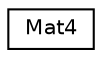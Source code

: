 digraph G
{
  edge [fontname="Helvetica",fontsize="10",labelfontname="Helvetica",labelfontsize="10"];
  node [fontname="Helvetica",fontsize="10",shape=record];
  rankdir=LR;
  Node1 [label="Mat4",height=0.2,width=0.4,color="black", fillcolor="white", style="filled",URL="$d5/d89/structMat4.html"];
}
